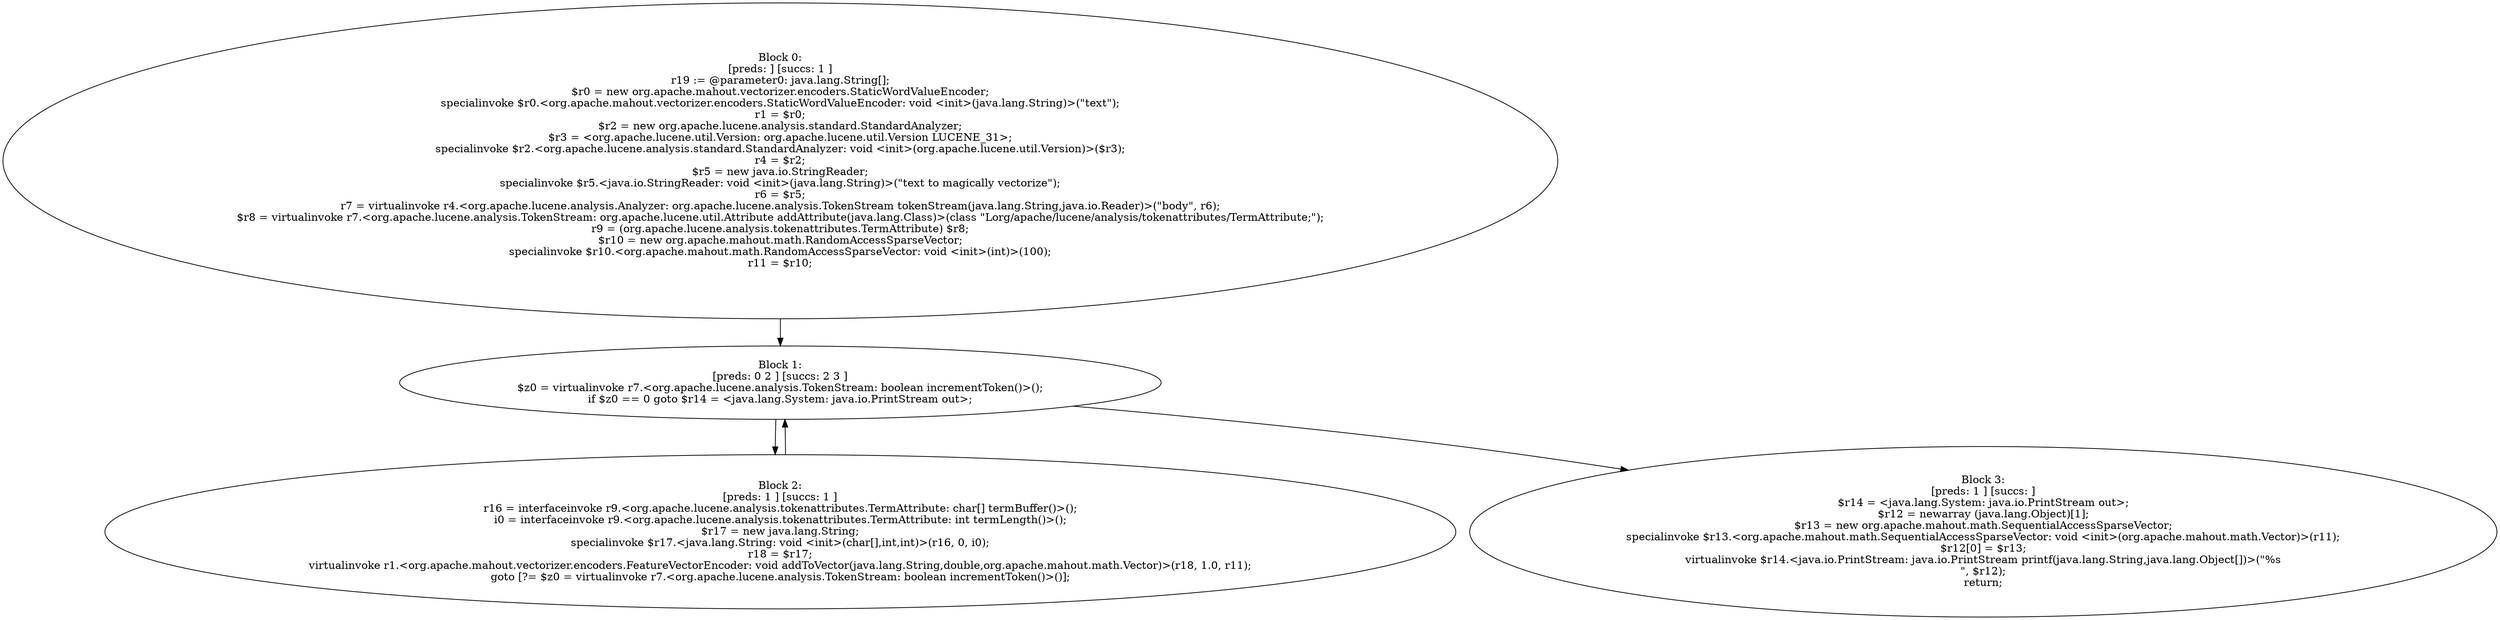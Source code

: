 digraph "unitGraph" {
    "Block 0:
[preds: ] [succs: 1 ]
r19 := @parameter0: java.lang.String[];
$r0 = new org.apache.mahout.vectorizer.encoders.StaticWordValueEncoder;
specialinvoke $r0.<org.apache.mahout.vectorizer.encoders.StaticWordValueEncoder: void <init>(java.lang.String)>(\"text\");
r1 = $r0;
$r2 = new org.apache.lucene.analysis.standard.StandardAnalyzer;
$r3 = <org.apache.lucene.util.Version: org.apache.lucene.util.Version LUCENE_31>;
specialinvoke $r2.<org.apache.lucene.analysis.standard.StandardAnalyzer: void <init>(org.apache.lucene.util.Version)>($r3);
r4 = $r2;
$r5 = new java.io.StringReader;
specialinvoke $r5.<java.io.StringReader: void <init>(java.lang.String)>(\"text to magically vectorize\");
r6 = $r5;
r7 = virtualinvoke r4.<org.apache.lucene.analysis.Analyzer: org.apache.lucene.analysis.TokenStream tokenStream(java.lang.String,java.io.Reader)>(\"body\", r6);
$r8 = virtualinvoke r7.<org.apache.lucene.analysis.TokenStream: org.apache.lucene.util.Attribute addAttribute(java.lang.Class)>(class \"Lorg/apache/lucene/analysis/tokenattributes/TermAttribute;\");
r9 = (org.apache.lucene.analysis.tokenattributes.TermAttribute) $r8;
$r10 = new org.apache.mahout.math.RandomAccessSparseVector;
specialinvoke $r10.<org.apache.mahout.math.RandomAccessSparseVector: void <init>(int)>(100);
r11 = $r10;
"
    "Block 1:
[preds: 0 2 ] [succs: 2 3 ]
$z0 = virtualinvoke r7.<org.apache.lucene.analysis.TokenStream: boolean incrementToken()>();
if $z0 == 0 goto $r14 = <java.lang.System: java.io.PrintStream out>;
"
    "Block 2:
[preds: 1 ] [succs: 1 ]
r16 = interfaceinvoke r9.<org.apache.lucene.analysis.tokenattributes.TermAttribute: char[] termBuffer()>();
i0 = interfaceinvoke r9.<org.apache.lucene.analysis.tokenattributes.TermAttribute: int termLength()>();
$r17 = new java.lang.String;
specialinvoke $r17.<java.lang.String: void <init>(char[],int,int)>(r16, 0, i0);
r18 = $r17;
virtualinvoke r1.<org.apache.mahout.vectorizer.encoders.FeatureVectorEncoder: void addToVector(java.lang.String,double,org.apache.mahout.math.Vector)>(r18, 1.0, r11);
goto [?= $z0 = virtualinvoke r7.<org.apache.lucene.analysis.TokenStream: boolean incrementToken()>()];
"
    "Block 3:
[preds: 1 ] [succs: ]
$r14 = <java.lang.System: java.io.PrintStream out>;
$r12 = newarray (java.lang.Object)[1];
$r13 = new org.apache.mahout.math.SequentialAccessSparseVector;
specialinvoke $r13.<org.apache.mahout.math.SequentialAccessSparseVector: void <init>(org.apache.mahout.math.Vector)>(r11);
$r12[0] = $r13;
virtualinvoke $r14.<java.io.PrintStream: java.io.PrintStream printf(java.lang.String,java.lang.Object[])>(\"%s\n\", $r12);
return;
"
    "Block 0:
[preds: ] [succs: 1 ]
r19 := @parameter0: java.lang.String[];
$r0 = new org.apache.mahout.vectorizer.encoders.StaticWordValueEncoder;
specialinvoke $r0.<org.apache.mahout.vectorizer.encoders.StaticWordValueEncoder: void <init>(java.lang.String)>(\"text\");
r1 = $r0;
$r2 = new org.apache.lucene.analysis.standard.StandardAnalyzer;
$r3 = <org.apache.lucene.util.Version: org.apache.lucene.util.Version LUCENE_31>;
specialinvoke $r2.<org.apache.lucene.analysis.standard.StandardAnalyzer: void <init>(org.apache.lucene.util.Version)>($r3);
r4 = $r2;
$r5 = new java.io.StringReader;
specialinvoke $r5.<java.io.StringReader: void <init>(java.lang.String)>(\"text to magically vectorize\");
r6 = $r5;
r7 = virtualinvoke r4.<org.apache.lucene.analysis.Analyzer: org.apache.lucene.analysis.TokenStream tokenStream(java.lang.String,java.io.Reader)>(\"body\", r6);
$r8 = virtualinvoke r7.<org.apache.lucene.analysis.TokenStream: org.apache.lucene.util.Attribute addAttribute(java.lang.Class)>(class \"Lorg/apache/lucene/analysis/tokenattributes/TermAttribute;\");
r9 = (org.apache.lucene.analysis.tokenattributes.TermAttribute) $r8;
$r10 = new org.apache.mahout.math.RandomAccessSparseVector;
specialinvoke $r10.<org.apache.mahout.math.RandomAccessSparseVector: void <init>(int)>(100);
r11 = $r10;
"->"Block 1:
[preds: 0 2 ] [succs: 2 3 ]
$z0 = virtualinvoke r7.<org.apache.lucene.analysis.TokenStream: boolean incrementToken()>();
if $z0 == 0 goto $r14 = <java.lang.System: java.io.PrintStream out>;
";
    "Block 1:
[preds: 0 2 ] [succs: 2 3 ]
$z0 = virtualinvoke r7.<org.apache.lucene.analysis.TokenStream: boolean incrementToken()>();
if $z0 == 0 goto $r14 = <java.lang.System: java.io.PrintStream out>;
"->"Block 2:
[preds: 1 ] [succs: 1 ]
r16 = interfaceinvoke r9.<org.apache.lucene.analysis.tokenattributes.TermAttribute: char[] termBuffer()>();
i0 = interfaceinvoke r9.<org.apache.lucene.analysis.tokenattributes.TermAttribute: int termLength()>();
$r17 = new java.lang.String;
specialinvoke $r17.<java.lang.String: void <init>(char[],int,int)>(r16, 0, i0);
r18 = $r17;
virtualinvoke r1.<org.apache.mahout.vectorizer.encoders.FeatureVectorEncoder: void addToVector(java.lang.String,double,org.apache.mahout.math.Vector)>(r18, 1.0, r11);
goto [?= $z0 = virtualinvoke r7.<org.apache.lucene.analysis.TokenStream: boolean incrementToken()>()];
";
    "Block 1:
[preds: 0 2 ] [succs: 2 3 ]
$z0 = virtualinvoke r7.<org.apache.lucene.analysis.TokenStream: boolean incrementToken()>();
if $z0 == 0 goto $r14 = <java.lang.System: java.io.PrintStream out>;
"->"Block 3:
[preds: 1 ] [succs: ]
$r14 = <java.lang.System: java.io.PrintStream out>;
$r12 = newarray (java.lang.Object)[1];
$r13 = new org.apache.mahout.math.SequentialAccessSparseVector;
specialinvoke $r13.<org.apache.mahout.math.SequentialAccessSparseVector: void <init>(org.apache.mahout.math.Vector)>(r11);
$r12[0] = $r13;
virtualinvoke $r14.<java.io.PrintStream: java.io.PrintStream printf(java.lang.String,java.lang.Object[])>(\"%s\n\", $r12);
return;
";
    "Block 2:
[preds: 1 ] [succs: 1 ]
r16 = interfaceinvoke r9.<org.apache.lucene.analysis.tokenattributes.TermAttribute: char[] termBuffer()>();
i0 = interfaceinvoke r9.<org.apache.lucene.analysis.tokenattributes.TermAttribute: int termLength()>();
$r17 = new java.lang.String;
specialinvoke $r17.<java.lang.String: void <init>(char[],int,int)>(r16, 0, i0);
r18 = $r17;
virtualinvoke r1.<org.apache.mahout.vectorizer.encoders.FeatureVectorEncoder: void addToVector(java.lang.String,double,org.apache.mahout.math.Vector)>(r18, 1.0, r11);
goto [?= $z0 = virtualinvoke r7.<org.apache.lucene.analysis.TokenStream: boolean incrementToken()>()];
"->"Block 1:
[preds: 0 2 ] [succs: 2 3 ]
$z0 = virtualinvoke r7.<org.apache.lucene.analysis.TokenStream: boolean incrementToken()>();
if $z0 == 0 goto $r14 = <java.lang.System: java.io.PrintStream out>;
";
}
